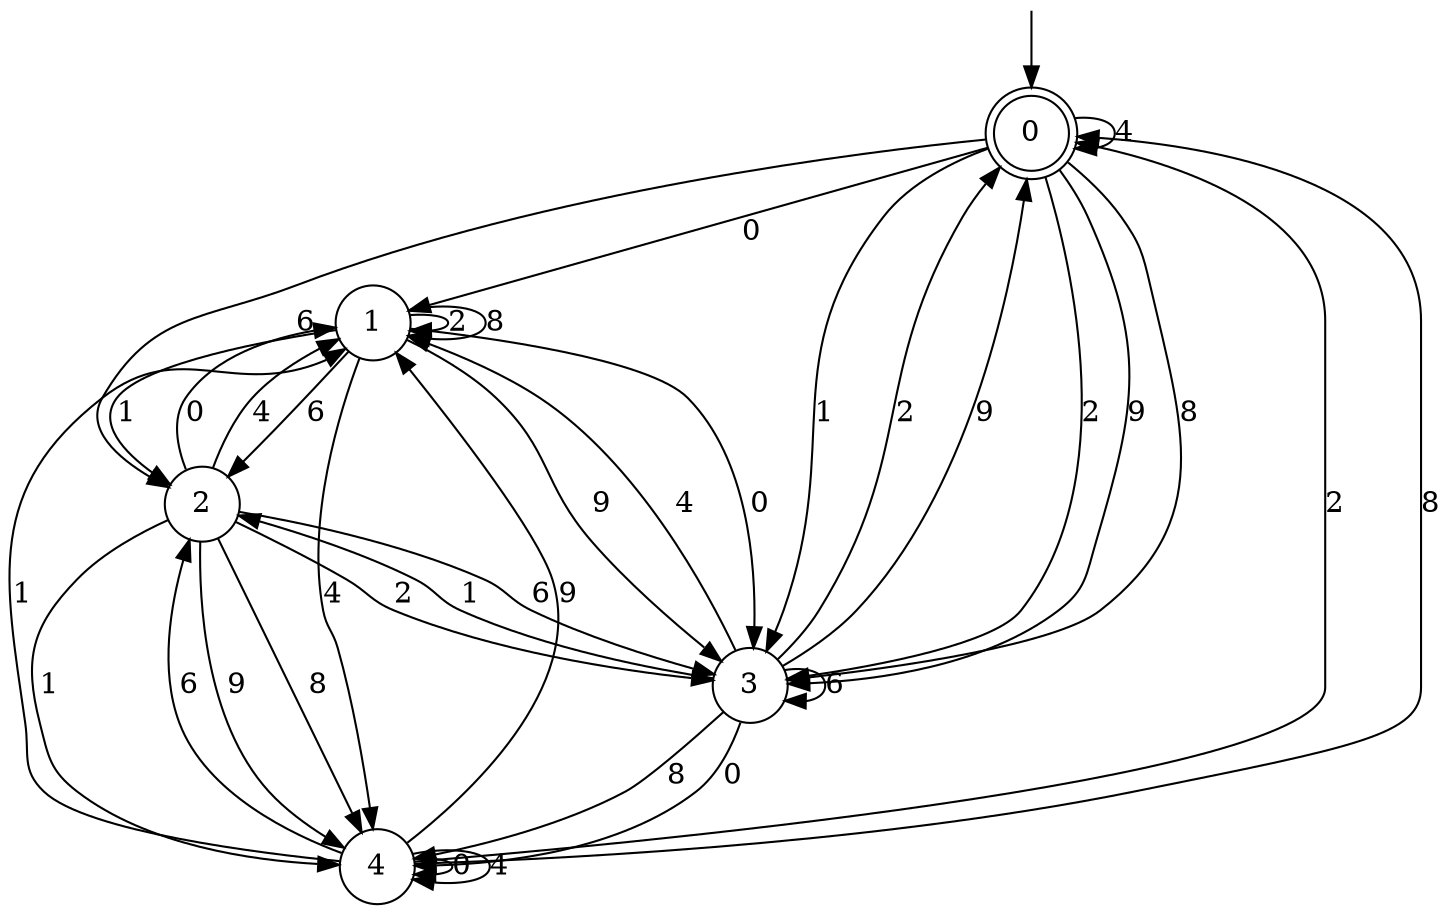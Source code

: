 digraph g {

	s0 [shape="doublecircle" label="0"];
	s1 [shape="circle" label="1"];
	s2 [shape="circle" label="2"];
	s3 [shape="circle" label="3"];
	s4 [shape="circle" label="4"];
	s0 -> s1 [label="0"];
	s0 -> s2 [label="6"];
	s0 -> s3 [label="2"];
	s0 -> s3 [label="9"];
	s0 -> s3 [label="8"];
	s0 -> s3 [label="1"];
	s0 -> s0 [label="4"];
	s1 -> s3 [label="0"];
	s1 -> s2 [label="6"];
	s1 -> s1 [label="2"];
	s1 -> s3 [label="9"];
	s1 -> s1 [label="8"];
	s1 -> s2 [label="1"];
	s1 -> s4 [label="4"];
	s2 -> s1 [label="0"];
	s2 -> s3 [label="6"];
	s2 -> s3 [label="2"];
	s2 -> s4 [label="9"];
	s2 -> s4 [label="8"];
	s2 -> s4 [label="1"];
	s2 -> s1 [label="4"];
	s3 -> s4 [label="0"];
	s3 -> s3 [label="6"];
	s3 -> s0 [label="2"];
	s3 -> s0 [label="9"];
	s3 -> s4 [label="8"];
	s3 -> s2 [label="1"];
	s3 -> s1 [label="4"];
	s4 -> s4 [label="0"];
	s4 -> s2 [label="6"];
	s4 -> s0 [label="2"];
	s4 -> s1 [label="9"];
	s4 -> s0 [label="8"];
	s4 -> s1 [label="1"];
	s4 -> s4 [label="4"];

__start0 [label="" shape="none" width="0" height="0"];
__start0 -> s0;

}
